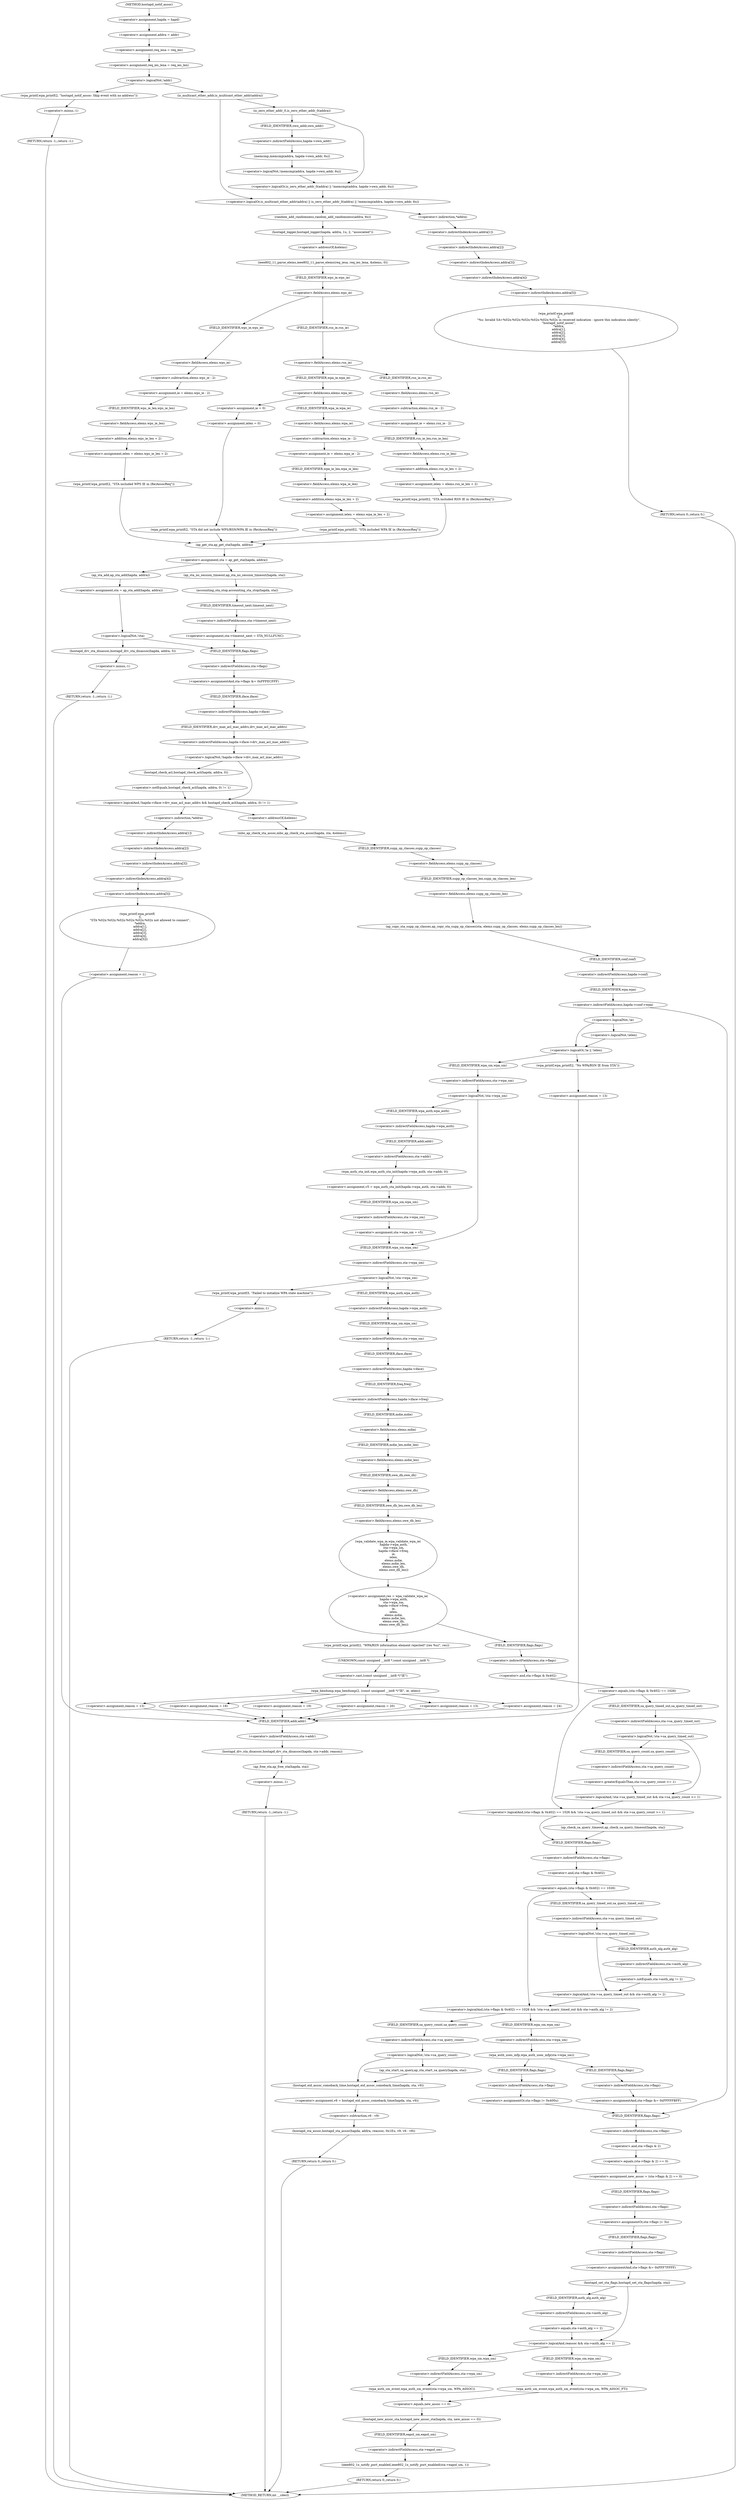 digraph hostapd_notif_assoc {  
"1000136" [label = "(<operator>.assignment,hapda = hapd)" ]
"1000139" [label = "(<operator>.assignment,addra = addr)" ]
"1000142" [label = "(<operator>.assignment,req_iesa = req_ies)" ]
"1000145" [label = "(<operator>.assignment,req_ies_lena = req_ies_len)" ]
"1000149" [label = "(<operator>.logicalNot,!addr)" ]
"1000152" [label = "(wpa_printf,wpa_printf(2, \"hostapd_notif_assoc: Skip event with no address\"))" ]
"1000155" [label = "(RETURN,return -1;,return -1;)" ]
"1000156" [label = "(<operator>.minus,-1)" ]
"1000159" [label = "(<operator>.logicalOr,is_multicast_ether_addr(addra) || is_zero_ether_addr_0(addra) || !memcmp(addra, hapda->own_addr, 6u))" ]
"1000160" [label = "(is_multicast_ether_addr,is_multicast_ether_addr(addra))" ]
"1000162" [label = "(<operator>.logicalOr,is_zero_ether_addr_0(addra) || !memcmp(addra, hapda->own_addr, 6u))" ]
"1000163" [label = "(is_zero_ether_addr_0,is_zero_ether_addr_0(addra))" ]
"1000165" [label = "(<operator>.logicalNot,!memcmp(addra, hapda->own_addr, 6u))" ]
"1000166" [label = "(memcmp,memcmp(addra, hapda->own_addr, 6u))" ]
"1000168" [label = "(<operator>.indirectFieldAccess,hapda->own_addr)" ]
"1000170" [label = "(FIELD_IDENTIFIER,own_addr,own_addr)" ]
"1000173" [label = "(wpa_printf,wpa_printf(\n      2,\n      \"%s: Invalid SA=%02x:%02x:%02x:%02x:%02x:%02x in received indication - ignore this indication silently\",\n      \"hostapd_notif_assoc\",\n      *addra,\n      addra[1],\n      addra[2],\n      addra[3],\n      addra[4],\n      addra[5]))" ]
"1000177" [label = "(<operator>.indirection,*addra)" ]
"1000179" [label = "(<operator>.indirectIndexAccess,addra[1])" ]
"1000182" [label = "(<operator>.indirectIndexAccess,addra[2])" ]
"1000185" [label = "(<operator>.indirectIndexAccess,addra[3])" ]
"1000188" [label = "(<operator>.indirectIndexAccess,addra[4])" ]
"1000191" [label = "(<operator>.indirectIndexAccess,addra[5])" ]
"1000194" [label = "(RETURN,return 0;,return 0;)" ]
"1000196" [label = "(random_add_randomness,random_add_randomness(addra, 6u))" ]
"1000199" [label = "(hostapd_logger,hostapd_logger(hapda, addra, 1u, 2, \"associated\"))" ]
"1000205" [label = "(ieee802_11_parse_elems,ieee802_11_parse_elems(req_iesa, req_ies_lena, &elems, 0))" ]
"1000208" [label = "(<operator>.addressOf,&elems)" ]
"1000212" [label = "(<operator>.fieldAccess,elems.wps_ie)" ]
"1000214" [label = "(FIELD_IDENTIFIER,wps_ie,wps_ie)" ]
"1000216" [label = "(<operator>.assignment,ie = elems.wps_ie - 2)" ]
"1000218" [label = "(<operator>.subtraction,elems.wps_ie - 2)" ]
"1000219" [label = "(<operator>.fieldAccess,elems.wps_ie)" ]
"1000221" [label = "(FIELD_IDENTIFIER,wps_ie,wps_ie)" ]
"1000223" [label = "(<operator>.assignment,ielen = elems.wps_ie_len + 2)" ]
"1000225" [label = "(<operator>.addition,elems.wps_ie_len + 2)" ]
"1000226" [label = "(<operator>.fieldAccess,elems.wps_ie_len)" ]
"1000228" [label = "(FIELD_IDENTIFIER,wps_ie_len,wps_ie_len)" ]
"1000230" [label = "(wpa_printf,wpa_printf(2, \"STA included WPS IE in (Re)AssocReq\"))" ]
"1000235" [label = "(<operator>.fieldAccess,elems.rsn_ie)" ]
"1000237" [label = "(FIELD_IDENTIFIER,rsn_ie,rsn_ie)" ]
"1000239" [label = "(<operator>.assignment,ie = elems.rsn_ie - 2)" ]
"1000241" [label = "(<operator>.subtraction,elems.rsn_ie - 2)" ]
"1000242" [label = "(<operator>.fieldAccess,elems.rsn_ie)" ]
"1000244" [label = "(FIELD_IDENTIFIER,rsn_ie,rsn_ie)" ]
"1000246" [label = "(<operator>.assignment,ielen = elems.rsn_ie_len + 2)" ]
"1000248" [label = "(<operator>.addition,elems.rsn_ie_len + 2)" ]
"1000249" [label = "(<operator>.fieldAccess,elems.rsn_ie_len)" ]
"1000251" [label = "(FIELD_IDENTIFIER,rsn_ie_len,rsn_ie_len)" ]
"1000253" [label = "(wpa_printf,wpa_printf(2, \"STA included RSN IE in (Re)AssocReq\"))" ]
"1000258" [label = "(<operator>.fieldAccess,elems.wpa_ie)" ]
"1000260" [label = "(FIELD_IDENTIFIER,wpa_ie,wpa_ie)" ]
"1000262" [label = "(<operator>.assignment,ie = elems.wpa_ie - 2)" ]
"1000264" [label = "(<operator>.subtraction,elems.wpa_ie - 2)" ]
"1000265" [label = "(<operator>.fieldAccess,elems.wpa_ie)" ]
"1000267" [label = "(FIELD_IDENTIFIER,wpa_ie,wpa_ie)" ]
"1000269" [label = "(<operator>.assignment,ielen = elems.wpa_ie_len + 2)" ]
"1000271" [label = "(<operator>.addition,elems.wpa_ie_len + 2)" ]
"1000272" [label = "(<operator>.fieldAccess,elems.wpa_ie_len)" ]
"1000274" [label = "(FIELD_IDENTIFIER,wpa_ie_len,wpa_ie_len)" ]
"1000276" [label = "(wpa_printf,wpa_printf(2, \"STA included WPA IE in (Re)AssocReq\"))" ]
"1000281" [label = "(<operator>.assignment,ie = 0)" ]
"1000284" [label = "(<operator>.assignment,ielen = 0)" ]
"1000287" [label = "(wpa_printf,wpa_printf(2, \"STA did not include WPS/RSN/WPA IE in (Re)AssocReq\"))" ]
"1000290" [label = "(<operator>.assignment,sta = ap_get_sta(hapda, addra))" ]
"1000292" [label = "(ap_get_sta,ap_get_sta(hapda, addra))" ]
"1000298" [label = "(ap_sta_no_session_timeout,ap_sta_no_session_timeout(hapda, sta))" ]
"1000301" [label = "(accounting_sta_stop,accounting_sta_stop(hapda, sta))" ]
"1000304" [label = "(<operator>.assignment,sta->timeout_next = STA_NULLFUNC)" ]
"1000305" [label = "(<operator>.indirectFieldAccess,sta->timeout_next)" ]
"1000307" [label = "(FIELD_IDENTIFIER,timeout_next,timeout_next)" ]
"1000311" [label = "(<operator>.assignment,sta = ap_sta_add(hapda, addra))" ]
"1000313" [label = "(ap_sta_add,ap_sta_add(hapda, addra))" ]
"1000317" [label = "(<operator>.logicalNot,!sta)" ]
"1000320" [label = "(hostapd_drv_sta_disassoc,hostapd_drv_sta_disassoc(hapda, addra, 5))" ]
"1000324" [label = "(RETURN,return -1;,return -1;)" ]
"1000325" [label = "(<operator>.minus,-1)" ]
"1000327" [label = "(<operators>.assignmentAnd,sta->flags &= 0xFFFECFFF)" ]
"1000328" [label = "(<operator>.indirectFieldAccess,sta->flags)" ]
"1000330" [label = "(FIELD_IDENTIFIER,flags,flags)" ]
"1000333" [label = "(<operator>.logicalAnd,!hapda->iface->drv_max_acl_mac_addrs && hostapd_check_acl(hapda, addra, 0) != 1)" ]
"1000334" [label = "(<operator>.logicalNot,!hapda->iface->drv_max_acl_mac_addrs)" ]
"1000335" [label = "(<operator>.indirectFieldAccess,hapda->iface->drv_max_acl_mac_addrs)" ]
"1000336" [label = "(<operator>.indirectFieldAccess,hapda->iface)" ]
"1000338" [label = "(FIELD_IDENTIFIER,iface,iface)" ]
"1000339" [label = "(FIELD_IDENTIFIER,drv_max_acl_mac_addrs,drv_max_acl_mac_addrs)" ]
"1000340" [label = "(<operator>.notEquals,hostapd_check_acl(hapda, addra, 0) != 1)" ]
"1000341" [label = "(hostapd_check_acl,hostapd_check_acl(hapda, addra, 0))" ]
"1000347" [label = "(wpa_printf,wpa_printf(\n      3,\n      \"STA %02x:%02x:%02x:%02x:%02x:%02x not allowed to connect\",\n      *addra,\n      addra[1],\n      addra[2],\n      addra[3],\n      addra[4],\n      addra[5]))" ]
"1000350" [label = "(<operator>.indirection,*addra)" ]
"1000352" [label = "(<operator>.indirectIndexAccess,addra[1])" ]
"1000355" [label = "(<operator>.indirectIndexAccess,addra[2])" ]
"1000358" [label = "(<operator>.indirectIndexAccess,addra[3])" ]
"1000361" [label = "(<operator>.indirectIndexAccess,addra[4])" ]
"1000364" [label = "(<operator>.indirectIndexAccess,addra[5])" ]
"1000367" [label = "(<operator>.assignment,reason = 1)" ]
"1000371" [label = "(hostapd_drv_sta_disassoc,hostapd_drv_sta_disassoc(hapda, sta->addr, reason))" ]
"1000373" [label = "(<operator>.indirectFieldAccess,sta->addr)" ]
"1000375" [label = "(FIELD_IDENTIFIER,addr,addr)" ]
"1000377" [label = "(ap_free_sta,ap_free_sta(hapda, sta))" ]
"1000380" [label = "(RETURN,return -1;,return -1;)" ]
"1000381" [label = "(<operator>.minus,-1)" ]
"1000383" [label = "(mbo_ap_check_sta_assoc,mbo_ap_check_sta_assoc(hapda, sta, &elems))" ]
"1000386" [label = "(<operator>.addressOf,&elems)" ]
"1000388" [label = "(ap_copy_sta_supp_op_classes,ap_copy_sta_supp_op_classes(sta, elems.supp_op_classes, elems.supp_op_classes_len))" ]
"1000390" [label = "(<operator>.fieldAccess,elems.supp_op_classes)" ]
"1000392" [label = "(FIELD_IDENTIFIER,supp_op_classes,supp_op_classes)" ]
"1000393" [label = "(<operator>.fieldAccess,elems.supp_op_classes_len)" ]
"1000395" [label = "(FIELD_IDENTIFIER,supp_op_classes_len,supp_op_classes_len)" ]
"1000397" [label = "(<operator>.indirectFieldAccess,hapda->conf->wpa)" ]
"1000398" [label = "(<operator>.indirectFieldAccess,hapda->conf)" ]
"1000400" [label = "(FIELD_IDENTIFIER,conf,conf)" ]
"1000401" [label = "(FIELD_IDENTIFIER,wpa,wpa)" ]
"1000404" [label = "(<operator>.logicalOr,!ie || !ielen)" ]
"1000405" [label = "(<operator>.logicalNot,!ie)" ]
"1000407" [label = "(<operator>.logicalNot,!ielen)" ]
"1000410" [label = "(wpa_printf,wpa_printf(2, \"No WPA/RSN IE from STA\"))" ]
"1000413" [label = "(<operator>.assignment,reason = 13)" ]
"1000418" [label = "(<operator>.logicalNot,!sta->wpa_sm)" ]
"1000419" [label = "(<operator>.indirectFieldAccess,sta->wpa_sm)" ]
"1000421" [label = "(FIELD_IDENTIFIER,wpa_sm,wpa_sm)" ]
"1000423" [label = "(<operator>.assignment,v5 = wpa_auth_sta_init(hapda->wpa_auth, sta->addr, 0))" ]
"1000425" [label = "(wpa_auth_sta_init,wpa_auth_sta_init(hapda->wpa_auth, sta->addr, 0))" ]
"1000426" [label = "(<operator>.indirectFieldAccess,hapda->wpa_auth)" ]
"1000428" [label = "(FIELD_IDENTIFIER,wpa_auth,wpa_auth)" ]
"1000429" [label = "(<operator>.indirectFieldAccess,sta->addr)" ]
"1000431" [label = "(FIELD_IDENTIFIER,addr,addr)" ]
"1000433" [label = "(<operator>.assignment,sta->wpa_sm = v5)" ]
"1000434" [label = "(<operator>.indirectFieldAccess,sta->wpa_sm)" ]
"1000436" [label = "(FIELD_IDENTIFIER,wpa_sm,wpa_sm)" ]
"1000439" [label = "(<operator>.logicalNot,!sta->wpa_sm)" ]
"1000440" [label = "(<operator>.indirectFieldAccess,sta->wpa_sm)" ]
"1000442" [label = "(FIELD_IDENTIFIER,wpa_sm,wpa_sm)" ]
"1000444" [label = "(wpa_printf,wpa_printf(5, \"Failed to initialize WPA state machine\"))" ]
"1000447" [label = "(RETURN,return -1;,return -1;)" ]
"1000448" [label = "(<operator>.minus,-1)" ]
"1000450" [label = "(<operator>.assignment,res = wpa_validate_wpa_ie(\n            hapda->wpa_auth,\n            sta->wpa_sm,\n            hapda->iface->freq,\n            ie,\n            ielen,\n            elems.mdie,\n            elems.mdie_len,\n            elems.owe_dh,\n            elems.owe_dh_len))" ]
"1000452" [label = "(wpa_validate_wpa_ie,wpa_validate_wpa_ie(\n            hapda->wpa_auth,\n            sta->wpa_sm,\n            hapda->iface->freq,\n            ie,\n            ielen,\n            elems.mdie,\n            elems.mdie_len,\n            elems.owe_dh,\n            elems.owe_dh_len))" ]
"1000453" [label = "(<operator>.indirectFieldAccess,hapda->wpa_auth)" ]
"1000455" [label = "(FIELD_IDENTIFIER,wpa_auth,wpa_auth)" ]
"1000456" [label = "(<operator>.indirectFieldAccess,sta->wpa_sm)" ]
"1000458" [label = "(FIELD_IDENTIFIER,wpa_sm,wpa_sm)" ]
"1000459" [label = "(<operator>.indirectFieldAccess,hapda->iface->freq)" ]
"1000460" [label = "(<operator>.indirectFieldAccess,hapda->iface)" ]
"1000462" [label = "(FIELD_IDENTIFIER,iface,iface)" ]
"1000463" [label = "(FIELD_IDENTIFIER,freq,freq)" ]
"1000466" [label = "(<operator>.fieldAccess,elems.mdie)" ]
"1000468" [label = "(FIELD_IDENTIFIER,mdie,mdie)" ]
"1000469" [label = "(<operator>.fieldAccess,elems.mdie_len)" ]
"1000471" [label = "(FIELD_IDENTIFIER,mdie_len,mdie_len)" ]
"1000472" [label = "(<operator>.fieldAccess,elems.owe_dh)" ]
"1000474" [label = "(FIELD_IDENTIFIER,owe_dh,owe_dh)" ]
"1000475" [label = "(<operator>.fieldAccess,elems.owe_dh_len)" ]
"1000477" [label = "(FIELD_IDENTIFIER,owe_dh_len,owe_dh_len)" ]
"1000481" [label = "(wpa_printf,wpa_printf(2, \"WPA/RSN information element rejected? (res %u)\", res))" ]
"1000485" [label = "(wpa_hexdump,wpa_hexdump(2, (const unsigned __int8 *)\"IE\", ie, ielen))" ]
"1000487" [label = "(<operator>.cast,(const unsigned __int8 *)\"IE\")" ]
"1000488" [label = "(UNKNOWN,const unsigned __int8 *,const unsigned __int8 *)" ]
"1000496" [label = "(<operator>.assignment,reason = 18)" ]
"1000501" [label = "(<operator>.assignment,reason = 19)" ]
"1000506" [label = "(<operator>.assignment,reason = 20)" ]
"1000511" [label = "(<operator>.assignment,reason = 13)" ]
"1000516" [label = "(<operator>.assignment,reason = 24)" ]
"1000521" [label = "(<operator>.assignment,reason = 13)" ]
"1000527" [label = "(<operator>.logicalAnd,(sta->flags & 0x402) == 1026 && !sta->sa_query_timed_out && sta->sa_query_count >= 1)" ]
"1000528" [label = "(<operator>.equals,(sta->flags & 0x402) == 1026)" ]
"1000529" [label = "(<operator>.and,sta->flags & 0x402)" ]
"1000530" [label = "(<operator>.indirectFieldAccess,sta->flags)" ]
"1000532" [label = "(FIELD_IDENTIFIER,flags,flags)" ]
"1000535" [label = "(<operator>.logicalAnd,!sta->sa_query_timed_out && sta->sa_query_count >= 1)" ]
"1000536" [label = "(<operator>.logicalNot,!sta->sa_query_timed_out)" ]
"1000537" [label = "(<operator>.indirectFieldAccess,sta->sa_query_timed_out)" ]
"1000539" [label = "(FIELD_IDENTIFIER,sa_query_timed_out,sa_query_timed_out)" ]
"1000540" [label = "(<operator>.greaterEqualsThan,sta->sa_query_count >= 1)" ]
"1000541" [label = "(<operator>.indirectFieldAccess,sta->sa_query_count)" ]
"1000543" [label = "(FIELD_IDENTIFIER,sa_query_count,sa_query_count)" ]
"1000545" [label = "(ap_check_sa_query_timeout,ap_check_sa_query_timeout(hapda, sta))" ]
"1000549" [label = "(<operator>.logicalAnd,(sta->flags & 0x402) == 1026 && !sta->sa_query_timed_out && sta->auth_alg != 2)" ]
"1000550" [label = "(<operator>.equals,(sta->flags & 0x402) == 1026)" ]
"1000551" [label = "(<operator>.and,sta->flags & 0x402)" ]
"1000552" [label = "(<operator>.indirectFieldAccess,sta->flags)" ]
"1000554" [label = "(FIELD_IDENTIFIER,flags,flags)" ]
"1000557" [label = "(<operator>.logicalAnd,!sta->sa_query_timed_out && sta->auth_alg != 2)" ]
"1000558" [label = "(<operator>.logicalNot,!sta->sa_query_timed_out)" ]
"1000559" [label = "(<operator>.indirectFieldAccess,sta->sa_query_timed_out)" ]
"1000561" [label = "(FIELD_IDENTIFIER,sa_query_timed_out,sa_query_timed_out)" ]
"1000562" [label = "(<operator>.notEquals,sta->auth_alg != 2)" ]
"1000563" [label = "(<operator>.indirectFieldAccess,sta->auth_alg)" ]
"1000565" [label = "(FIELD_IDENTIFIER,auth_alg,auth_alg)" ]
"1000569" [label = "(<operator>.logicalNot,!sta->sa_query_count)" ]
"1000570" [label = "(<operator>.indirectFieldAccess,sta->sa_query_count)" ]
"1000572" [label = "(FIELD_IDENTIFIER,sa_query_count,sa_query_count)" ]
"1000573" [label = "(ap_sta_start_sa_query,ap_sta_start_sa_query(hapda, sta))" ]
"1000576" [label = "(<operator>.assignment,v6 = hostapd_eid_assoc_comeback_time(hapda, sta, v9))" ]
"1000578" [label = "(hostapd_eid_assoc_comeback_time,hostapd_eid_assoc_comeback_time(hapda, sta, v9))" ]
"1000582" [label = "(hostapd_sta_assoc,hostapd_sta_assoc(hapda, addra, reassoc, 0x1Eu, v9, v6 - v9))" ]
"1000588" [label = "(<operator>.subtraction,v6 - v9)" ]
"1000591" [label = "(RETURN,return 0;,return 0;)" ]
"1000594" [label = "(wpa_auth_uses_mfp,wpa_auth_uses_mfp(sta->wpa_sm))" ]
"1000595" [label = "(<operator>.indirectFieldAccess,sta->wpa_sm)" ]
"1000597" [label = "(FIELD_IDENTIFIER,wpa_sm,wpa_sm)" ]
"1000598" [label = "(<operators>.assignmentOr,sta->flags |= 0x400u)" ]
"1000599" [label = "(<operator>.indirectFieldAccess,sta->flags)" ]
"1000601" [label = "(FIELD_IDENTIFIER,flags,flags)" ]
"1000604" [label = "(<operators>.assignmentAnd,sta->flags &= 0xFFFFFBFF)" ]
"1000605" [label = "(<operator>.indirectFieldAccess,sta->flags)" ]
"1000607" [label = "(FIELD_IDENTIFIER,flags,flags)" ]
"1000609" [label = "(<operator>.assignment,new_assoc = (sta->flags & 2) == 0)" ]
"1000611" [label = "(<operator>.equals,(sta->flags & 2) == 0)" ]
"1000612" [label = "(<operator>.and,sta->flags & 2)" ]
"1000613" [label = "(<operator>.indirectFieldAccess,sta->flags)" ]
"1000615" [label = "(FIELD_IDENTIFIER,flags,flags)" ]
"1000618" [label = "(<operators>.assignmentOr,sta->flags |= 3u)" ]
"1000619" [label = "(<operator>.indirectFieldAccess,sta->flags)" ]
"1000621" [label = "(FIELD_IDENTIFIER,flags,flags)" ]
"1000623" [label = "(<operators>.assignmentAnd,sta->flags &= 0xFFF7FFFF)" ]
"1000624" [label = "(<operator>.indirectFieldAccess,sta->flags)" ]
"1000626" [label = "(FIELD_IDENTIFIER,flags,flags)" ]
"1000628" [label = "(hostapd_set_sta_flags,hostapd_set_sta_flags(hapda, sta))" ]
"1000632" [label = "(<operator>.logicalAnd,reassoc && sta->auth_alg == 2)" ]
"1000634" [label = "(<operator>.equals,sta->auth_alg == 2)" ]
"1000635" [label = "(<operator>.indirectFieldAccess,sta->auth_alg)" ]
"1000637" [label = "(FIELD_IDENTIFIER,auth_alg,auth_alg)" ]
"1000639" [label = "(wpa_auth_sm_event,wpa_auth_sm_event(sta->wpa_sm, WPA_ASSOC_FT))" ]
"1000640" [label = "(<operator>.indirectFieldAccess,sta->wpa_sm)" ]
"1000642" [label = "(FIELD_IDENTIFIER,wpa_sm,wpa_sm)" ]
"1000645" [label = "(wpa_auth_sm_event,wpa_auth_sm_event(sta->wpa_sm, WPA_ASSOC))" ]
"1000646" [label = "(<operator>.indirectFieldAccess,sta->wpa_sm)" ]
"1000648" [label = "(FIELD_IDENTIFIER,wpa_sm,wpa_sm)" ]
"1000650" [label = "(hostapd_new_assoc_sta,hostapd_new_assoc_sta(hapda, sta, new_assoc == 0))" ]
"1000653" [label = "(<operator>.equals,new_assoc == 0)" ]
"1000656" [label = "(ieee802_1x_notify_port_enabled,ieee802_1x_notify_port_enabled(sta->eapol_sm, 1))" ]
"1000657" [label = "(<operator>.indirectFieldAccess,sta->eapol_sm)" ]
"1000659" [label = "(FIELD_IDENTIFIER,eapol_sm,eapol_sm)" ]
"1000661" [label = "(RETURN,return 0;,return 0;)" ]
"1000115" [label = "(METHOD,hostapd_notif_assoc)" ]
"1000663" [label = "(METHOD_RETURN,int __cdecl)" ]
  "1000136" -> "1000139" 
  "1000139" -> "1000142" 
  "1000142" -> "1000145" 
  "1000145" -> "1000149" 
  "1000149" -> "1000152" 
  "1000149" -> "1000160" 
  "1000152" -> "1000156" 
  "1000155" -> "1000663" 
  "1000156" -> "1000155" 
  "1000159" -> "1000177" 
  "1000159" -> "1000196" 
  "1000160" -> "1000159" 
  "1000160" -> "1000163" 
  "1000162" -> "1000159" 
  "1000163" -> "1000162" 
  "1000163" -> "1000170" 
  "1000165" -> "1000162" 
  "1000166" -> "1000165" 
  "1000168" -> "1000166" 
  "1000170" -> "1000168" 
  "1000173" -> "1000194" 
  "1000177" -> "1000179" 
  "1000179" -> "1000182" 
  "1000182" -> "1000185" 
  "1000185" -> "1000188" 
  "1000188" -> "1000191" 
  "1000191" -> "1000173" 
  "1000194" -> "1000663" 
  "1000196" -> "1000199" 
  "1000199" -> "1000208" 
  "1000205" -> "1000214" 
  "1000208" -> "1000205" 
  "1000212" -> "1000221" 
  "1000212" -> "1000237" 
  "1000214" -> "1000212" 
  "1000216" -> "1000228" 
  "1000218" -> "1000216" 
  "1000219" -> "1000218" 
  "1000221" -> "1000219" 
  "1000223" -> "1000230" 
  "1000225" -> "1000223" 
  "1000226" -> "1000225" 
  "1000228" -> "1000226" 
  "1000230" -> "1000292" 
  "1000235" -> "1000244" 
  "1000235" -> "1000260" 
  "1000237" -> "1000235" 
  "1000239" -> "1000251" 
  "1000241" -> "1000239" 
  "1000242" -> "1000241" 
  "1000244" -> "1000242" 
  "1000246" -> "1000253" 
  "1000248" -> "1000246" 
  "1000249" -> "1000248" 
  "1000251" -> "1000249" 
  "1000253" -> "1000292" 
  "1000258" -> "1000267" 
  "1000258" -> "1000281" 
  "1000260" -> "1000258" 
  "1000262" -> "1000274" 
  "1000264" -> "1000262" 
  "1000265" -> "1000264" 
  "1000267" -> "1000265" 
  "1000269" -> "1000276" 
  "1000271" -> "1000269" 
  "1000272" -> "1000271" 
  "1000274" -> "1000272" 
  "1000276" -> "1000292" 
  "1000281" -> "1000284" 
  "1000284" -> "1000287" 
  "1000287" -> "1000292" 
  "1000290" -> "1000298" 
  "1000290" -> "1000313" 
  "1000292" -> "1000290" 
  "1000298" -> "1000301" 
  "1000301" -> "1000307" 
  "1000304" -> "1000330" 
  "1000305" -> "1000304" 
  "1000307" -> "1000305" 
  "1000311" -> "1000317" 
  "1000313" -> "1000311" 
  "1000317" -> "1000320" 
  "1000317" -> "1000330" 
  "1000320" -> "1000325" 
  "1000324" -> "1000663" 
  "1000325" -> "1000324" 
  "1000327" -> "1000338" 
  "1000328" -> "1000327" 
  "1000330" -> "1000328" 
  "1000333" -> "1000350" 
  "1000333" -> "1000386" 
  "1000334" -> "1000333" 
  "1000334" -> "1000341" 
  "1000335" -> "1000334" 
  "1000336" -> "1000339" 
  "1000338" -> "1000336" 
  "1000339" -> "1000335" 
  "1000340" -> "1000333" 
  "1000341" -> "1000340" 
  "1000347" -> "1000367" 
  "1000350" -> "1000352" 
  "1000352" -> "1000355" 
  "1000355" -> "1000358" 
  "1000358" -> "1000361" 
  "1000361" -> "1000364" 
  "1000364" -> "1000347" 
  "1000367" -> "1000375" 
  "1000371" -> "1000377" 
  "1000373" -> "1000371" 
  "1000375" -> "1000373" 
  "1000377" -> "1000381" 
  "1000380" -> "1000663" 
  "1000381" -> "1000380" 
  "1000383" -> "1000392" 
  "1000386" -> "1000383" 
  "1000388" -> "1000400" 
  "1000390" -> "1000395" 
  "1000392" -> "1000390" 
  "1000393" -> "1000388" 
  "1000395" -> "1000393" 
  "1000397" -> "1000405" 
  "1000397" -> "1000615" 
  "1000398" -> "1000401" 
  "1000400" -> "1000398" 
  "1000401" -> "1000397" 
  "1000404" -> "1000410" 
  "1000404" -> "1000421" 
  "1000405" -> "1000404" 
  "1000405" -> "1000407" 
  "1000407" -> "1000404" 
  "1000410" -> "1000413" 
  "1000413" -> "1000375" 
  "1000418" -> "1000428" 
  "1000418" -> "1000442" 
  "1000419" -> "1000418" 
  "1000421" -> "1000419" 
  "1000423" -> "1000436" 
  "1000425" -> "1000423" 
  "1000426" -> "1000431" 
  "1000428" -> "1000426" 
  "1000429" -> "1000425" 
  "1000431" -> "1000429" 
  "1000433" -> "1000442" 
  "1000434" -> "1000433" 
  "1000436" -> "1000434" 
  "1000439" -> "1000444" 
  "1000439" -> "1000455" 
  "1000440" -> "1000439" 
  "1000442" -> "1000440" 
  "1000444" -> "1000448" 
  "1000447" -> "1000663" 
  "1000448" -> "1000447" 
  "1000450" -> "1000481" 
  "1000450" -> "1000532" 
  "1000452" -> "1000450" 
  "1000453" -> "1000458" 
  "1000455" -> "1000453" 
  "1000456" -> "1000462" 
  "1000458" -> "1000456" 
  "1000459" -> "1000468" 
  "1000460" -> "1000463" 
  "1000462" -> "1000460" 
  "1000463" -> "1000459" 
  "1000466" -> "1000471" 
  "1000468" -> "1000466" 
  "1000469" -> "1000474" 
  "1000471" -> "1000469" 
  "1000472" -> "1000477" 
  "1000474" -> "1000472" 
  "1000475" -> "1000452" 
  "1000477" -> "1000475" 
  "1000481" -> "1000488" 
  "1000485" -> "1000496" 
  "1000485" -> "1000501" 
  "1000485" -> "1000506" 
  "1000485" -> "1000511" 
  "1000485" -> "1000516" 
  "1000485" -> "1000521" 
  "1000487" -> "1000485" 
  "1000488" -> "1000487" 
  "1000496" -> "1000375" 
  "1000501" -> "1000375" 
  "1000506" -> "1000375" 
  "1000511" -> "1000375" 
  "1000516" -> "1000375" 
  "1000521" -> "1000375" 
  "1000527" -> "1000545" 
  "1000527" -> "1000554" 
  "1000528" -> "1000527" 
  "1000528" -> "1000539" 
  "1000529" -> "1000528" 
  "1000530" -> "1000529" 
  "1000532" -> "1000530" 
  "1000535" -> "1000527" 
  "1000536" -> "1000535" 
  "1000536" -> "1000543" 
  "1000537" -> "1000536" 
  "1000539" -> "1000537" 
  "1000540" -> "1000535" 
  "1000541" -> "1000540" 
  "1000543" -> "1000541" 
  "1000545" -> "1000554" 
  "1000549" -> "1000572" 
  "1000549" -> "1000597" 
  "1000550" -> "1000549" 
  "1000550" -> "1000561" 
  "1000551" -> "1000550" 
  "1000552" -> "1000551" 
  "1000554" -> "1000552" 
  "1000557" -> "1000549" 
  "1000558" -> "1000557" 
  "1000558" -> "1000565" 
  "1000559" -> "1000558" 
  "1000561" -> "1000559" 
  "1000562" -> "1000557" 
  "1000563" -> "1000562" 
  "1000565" -> "1000563" 
  "1000569" -> "1000573" 
  "1000569" -> "1000578" 
  "1000570" -> "1000569" 
  "1000572" -> "1000570" 
  "1000573" -> "1000578" 
  "1000576" -> "1000588" 
  "1000578" -> "1000576" 
  "1000582" -> "1000591" 
  "1000588" -> "1000582" 
  "1000591" -> "1000663" 
  "1000594" -> "1000601" 
  "1000594" -> "1000607" 
  "1000595" -> "1000594" 
  "1000597" -> "1000595" 
  "1000598" -> "1000615" 
  "1000599" -> "1000598" 
  "1000601" -> "1000599" 
  "1000604" -> "1000615" 
  "1000605" -> "1000604" 
  "1000607" -> "1000605" 
  "1000609" -> "1000621" 
  "1000611" -> "1000609" 
  "1000612" -> "1000611" 
  "1000613" -> "1000612" 
  "1000615" -> "1000613" 
  "1000618" -> "1000626" 
  "1000619" -> "1000618" 
  "1000621" -> "1000619" 
  "1000623" -> "1000628" 
  "1000624" -> "1000623" 
  "1000626" -> "1000624" 
  "1000628" -> "1000632" 
  "1000628" -> "1000637" 
  "1000632" -> "1000642" 
  "1000632" -> "1000648" 
  "1000634" -> "1000632" 
  "1000635" -> "1000634" 
  "1000637" -> "1000635" 
  "1000639" -> "1000653" 
  "1000640" -> "1000639" 
  "1000642" -> "1000640" 
  "1000645" -> "1000653" 
  "1000646" -> "1000645" 
  "1000648" -> "1000646" 
  "1000650" -> "1000659" 
  "1000653" -> "1000650" 
  "1000656" -> "1000661" 
  "1000657" -> "1000656" 
  "1000659" -> "1000657" 
  "1000661" -> "1000663" 
  "1000115" -> "1000136" 
}
